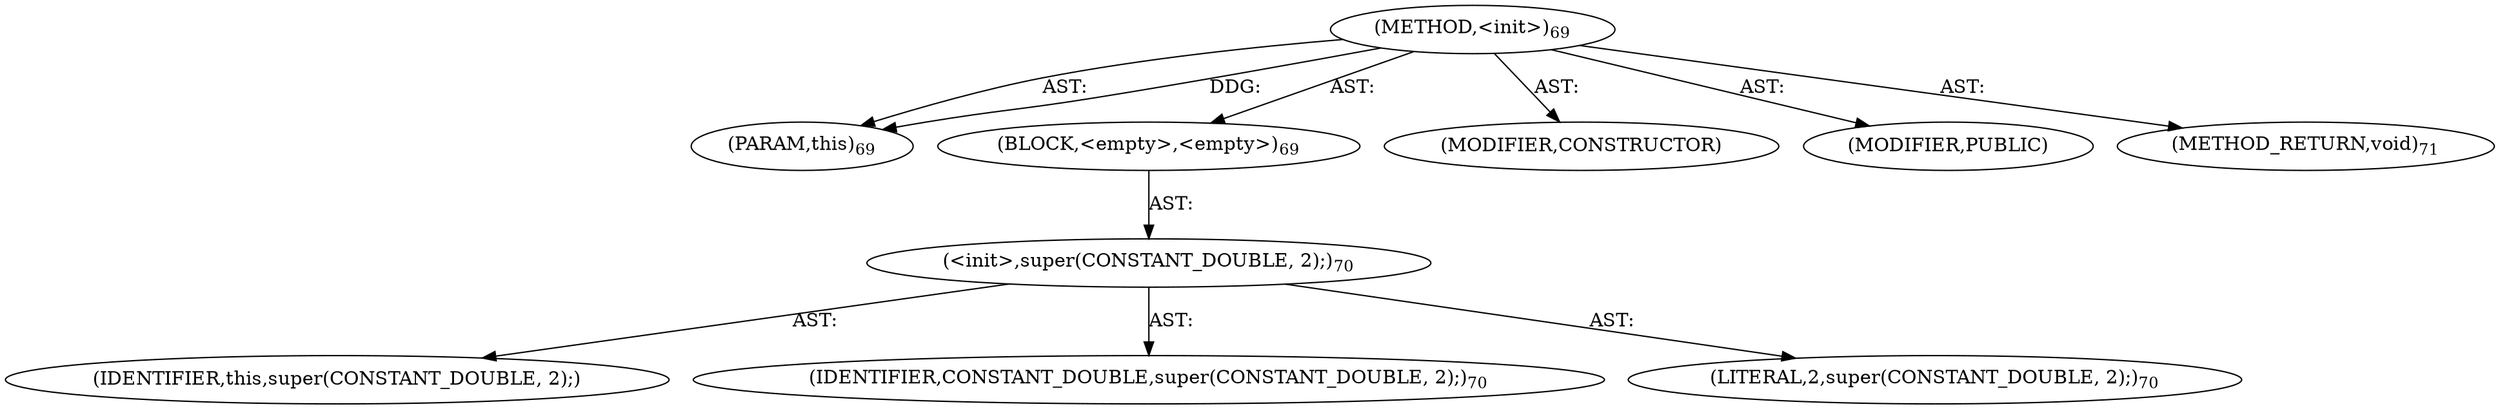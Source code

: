 digraph "&lt;init&gt;" {  
"111669149696" [label = <(METHOD,&lt;init&gt;)<SUB>69</SUB>> ]
"115964116994" [label = <(PARAM,this)<SUB>69</SUB>> ]
"25769803776" [label = <(BLOCK,&lt;empty&gt;,&lt;empty&gt;)<SUB>69</SUB>> ]
"30064771072" [label = <(&lt;init&gt;,super(CONSTANT_DOUBLE, 2);)<SUB>70</SUB>> ]
"68719476738" [label = <(IDENTIFIER,this,super(CONSTANT_DOUBLE, 2);)> ]
"68719476739" [label = <(IDENTIFIER,CONSTANT_DOUBLE,super(CONSTANT_DOUBLE, 2);)<SUB>70</SUB>> ]
"90194313216" [label = <(LITERAL,2,super(CONSTANT_DOUBLE, 2);)<SUB>70</SUB>> ]
"133143986176" [label = <(MODIFIER,CONSTRUCTOR)> ]
"133143986177" [label = <(MODIFIER,PUBLIC)> ]
"128849018880" [label = <(METHOD_RETURN,void)<SUB>71</SUB>> ]
  "111669149696" -> "115964116994"  [ label = "AST: "] 
  "111669149696" -> "25769803776"  [ label = "AST: "] 
  "111669149696" -> "133143986176"  [ label = "AST: "] 
  "111669149696" -> "133143986177"  [ label = "AST: "] 
  "111669149696" -> "128849018880"  [ label = "AST: "] 
  "25769803776" -> "30064771072"  [ label = "AST: "] 
  "30064771072" -> "68719476738"  [ label = "AST: "] 
  "30064771072" -> "68719476739"  [ label = "AST: "] 
  "30064771072" -> "90194313216"  [ label = "AST: "] 
  "111669149696" -> "115964116994"  [ label = "DDG: "] 
}
